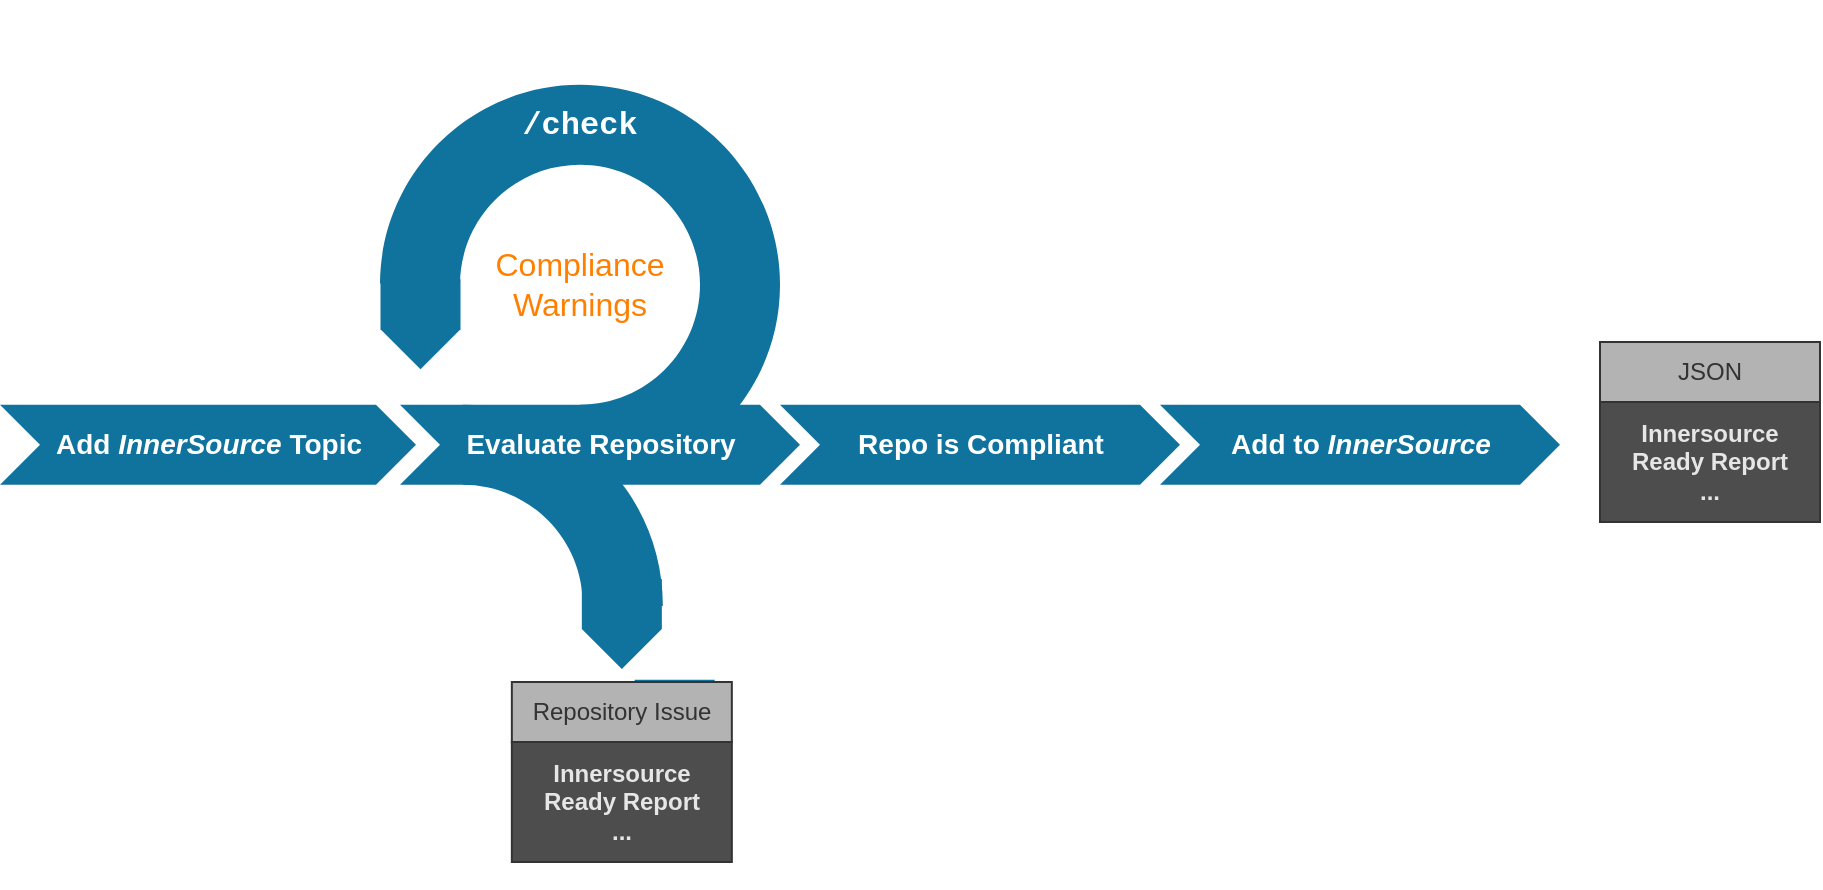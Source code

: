 <mxfile>
    <diagram name="Page-1" id="3e8102d1-ef87-2e61-34e1-82d9a586fe2e">
        <mxGraphModel dx="1091" dy="523" grid="1" gridSize="10" guides="1" tooltips="1" connect="1" arrows="1" fold="1" page="1" pageScale="1" pageWidth="1100" pageHeight="850" background="none" math="0" shadow="0">
            <root>
                <mxCell id="0"/>
                <mxCell id="1" parent="0"/>
                <mxCell id="brf7tR4pHE1us93a3u3g-14" value="" style="group" parent="1" vertex="1" connectable="0">
                    <mxGeometry x="188.579" y="39.999" width="282.843" height="442.843" as="geometry"/>
                </mxCell>
                <mxCell id="brf7tR4pHE1us93a3u3g-13" value="" style="group" parent="brf7tR4pHE1us93a3u3g-14" vertex="1" connectable="0">
                    <mxGeometry width="282.843" height="442.843" as="geometry"/>
                </mxCell>
                <mxCell id="brf7tR4pHE1us93a3u3g-2" value="" style="verticalLabelPosition=bottom;verticalAlign=top;html=1;shape=mxgraph.basic.partConcEllipse;fillColor=#10739E;strokeColor=none;startAngle=0.376;endAngle=0.125;arcWidth=0.4;rotation=135;" parent="brf7tR4pHE1us93a3u3g-13" vertex="1">
                    <mxGeometry x="41.421" y="41.421" width="200" height="200" as="geometry"/>
                </mxCell>
                <mxCell id="brf7tR4pHE1us93a3u3g-6" value="&lt;font color=&quot;#ff8000&quot;&gt;Compliance&lt;br style=&quot;font-size: 16px&quot;&gt;Warnings&lt;/font&gt;" style="text;html=1;strokeColor=none;fillColor=none;align=center;verticalAlign=middle;whiteSpace=wrap;rounded=0;fontSize=16;" parent="brf7tR4pHE1us93a3u3g-13" vertex="1">
                    <mxGeometry x="96.421" y="131.421" width="90" height="20" as="geometry"/>
                </mxCell>
                <mxCell id="brf7tR4pHE1us93a3u3g-15" value="&lt;font face=&quot;Courier New&quot;&gt;&lt;b&gt;/check&lt;/b&gt;&lt;/font&gt;" style="text;html=1;strokeColor=none;fillColor=none;align=center;verticalAlign=middle;whiteSpace=wrap;rounded=0;fontSize=16;fontColor=#FFFFFF;" parent="brf7tR4pHE1us93a3u3g-13" vertex="1">
                    <mxGeometry x="121.421" y="51.421" width="40" height="20" as="geometry"/>
                </mxCell>
                <mxCell id="28" value="" style="group" vertex="1" connectable="0" parent="brf7tR4pHE1us93a3u3g-13">
                    <mxGeometry x="-58.58" y="160" width="282.843" height="282.843" as="geometry"/>
                </mxCell>
                <mxCell id="26" value="" style="verticalLabelPosition=bottom;verticalAlign=top;html=1;shape=mxgraph.basic.partConcEllipse;fillColor=#10739E;strokeColor=none;startAngle=0.625;endAngle=0.876;arcWidth=0.4;rotation=135;" vertex="1" parent="28">
                    <mxGeometry x="41.421" y="41.421" width="200" height="200" as="geometry"/>
                </mxCell>
                <mxCell id="29" value="" style="html=1;shape=mxgraph.infographic.ribbonSimple;notch1=0;notch2=20;fillColor=#10739E;strokeColor=none;align=center;verticalAlign=middle;fontColor=#ffffff;fontSize=14;fontStyle=1;rotation=90;" vertex="1" parent="28">
                    <mxGeometry x="198.421" y="131.001" width="45" height="40" as="geometry"/>
                </mxCell>
                <mxCell id="27" value="" style="html=1;shape=mxgraph.infographic.ribbonSimple;notch1=0;notch2=20;fillColor=#10739E;strokeColor=none;align=center;verticalAlign=middle;fontColor=#ffffff;fontSize=14;fontStyle=1;rotation=90;" vertex="1" parent="28">
                    <mxGeometry x="224.841" y="181.421" width="45" height="40" as="geometry"/>
                </mxCell>
                <mxCell id="9" value="" style="group" parent="28" vertex="1" connectable="0">
                    <mxGeometry x="165.921" y="180.001" width="110" height="90" as="geometry"/>
                </mxCell>
                <mxCell id="7" value="&lt;font color=&quot;#e6e6e6&quot;&gt;&lt;span style=&quot;font-family: &amp;#34;helvetica&amp;#34; ; font-size: 12px ; font-style: normal ; font-weight: 700 ; letter-spacing: normal ; text-align: center ; text-indent: 0px ; text-transform: none ; word-spacing: 0px ; display: inline ; float: none&quot;&gt;Innersource&lt;/span&gt;&lt;br style=&quot;font-family: &amp;#34;helvetica&amp;#34; ; font-size: 12px ; font-style: normal ; font-weight: 700 ; letter-spacing: normal ; text-align: center ; text-indent: 0px ; text-transform: none ; word-spacing: 0px&quot;&gt;&lt;span style=&quot;font-family: &amp;#34;helvetica&amp;#34; ; font-size: 12px ; font-style: normal ; font-weight: 700 ; letter-spacing: normal ; text-align: center ; text-indent: 0px ; text-transform: none ; word-spacing: 0px ; display: inline ; float: none&quot;&gt;Ready Report&lt;/span&gt;&lt;br style=&quot;font-family: &amp;#34;helvetica&amp;#34; ; font-size: 12px ; font-style: normal ; font-weight: 700 ; letter-spacing: normal ; text-align: center ; text-indent: 0px ; text-transform: none ; word-spacing: 0px&quot;&gt;&lt;span style=&quot;font-family: &amp;#34;helvetica&amp;#34; ; font-size: 12px ; font-style: normal ; font-weight: 700 ; letter-spacing: normal ; text-align: center ; text-indent: 0px ; text-transform: none ; word-spacing: 0px ; display: inline ; float: none&quot;&gt;...&lt;/span&gt;&lt;/font&gt;" style="rounded=0;whiteSpace=wrap;html=1;labelBackgroundColor=none;fontColor=#99FFFF;strokeColor=#333333;fillColor=#4D4D4D;" parent="9" vertex="1">
                    <mxGeometry y="30" width="110" height="60" as="geometry"/>
                </mxCell>
                <mxCell id="8" value="&lt;font color=&quot;#333333&quot;&gt;Repository Issue&lt;/font&gt;" style="rounded=0;whiteSpace=wrap;html=1;labelBackgroundColor=none;fontColor=#E6E6E6;strokeColor=#333333;fillColor=#B3B3B3;" parent="9" vertex="1">
                    <mxGeometry width="110" height="30" as="geometry"/>
                </mxCell>
                <mxCell id="brf7tR4pHE1us93a3u3g-8" value="" style="html=1;shape=mxgraph.infographic.ribbonSimple;notch1=0;notch2=20;fillColor=#10739E;strokeColor=none;align=center;verticalAlign=middle;fontColor=#ffffff;fontSize=14;fontStyle=1;rotation=90;" parent="brf7tR4pHE1us93a3u3g-14" vertex="1">
                    <mxGeometry x="39.171" y="141.171" width="45" height="40" as="geometry"/>
                </mxCell>
                <mxCell id="brf7tR4pHE1us93a3u3g-3" value="Evaluate Repository" style="html=1;shape=mxgraph.infographic.ribbonSimple;notch1=20;notch2=20;fillColor=#10739E;strokeColor=none;align=center;verticalAlign=middle;fontColor=#ffffff;fontSize=14;fontStyle=1;" parent="1" vertex="1">
                    <mxGeometry x="240" y="241.42" width="200" height="40" as="geometry"/>
                </mxCell>
                <mxCell id="brf7tR4pHE1us93a3u3g-4" value="Repo is Compliant" style="html=1;shape=mxgraph.infographic.ribbonSimple;notch1=20;notch2=20;fillColor=#10739E;strokeColor=none;align=center;verticalAlign=middle;fontColor=#ffffff;fontSize=14;fontStyle=1;" parent="1" vertex="1">
                    <mxGeometry x="430" y="241.42" width="200" height="40" as="geometry"/>
                </mxCell>
                <mxCell id="brf7tR4pHE1us93a3u3g-5" value="Add&amp;nbsp;&lt;i&gt;InnerSource&amp;nbsp;&lt;/i&gt;Topic" style="html=1;shape=mxgraph.infographic.ribbonSimple;notch1=20;notch2=20;fillColor=#10739E;strokeColor=none;align=center;verticalAlign=middle;fontColor=#ffffff;fontSize=14;fontStyle=1;" parent="1" vertex="1">
                    <mxGeometry x="40" y="241.42" width="208" height="40" as="geometry"/>
                </mxCell>
                <mxCell id="brf7tR4pHE1us93a3u3g-12" value="Add to &lt;i&gt;InnerSource&lt;/i&gt;" style="html=1;shape=mxgraph.infographic.ribbonSimple;notch1=20;notch2=20;fillColor=#10739E;strokeColor=none;align=center;verticalAlign=middle;fontColor=#ffffff;fontSize=14;fontStyle=1;" parent="1" vertex="1">
                    <mxGeometry x="620" y="241.42" width="200" height="40" as="geometry"/>
                </mxCell>
                <mxCell id="11" value="" style="group" parent="1" vertex="1" connectable="0">
                    <mxGeometry x="840" y="210" width="110" height="90" as="geometry"/>
                </mxCell>
                <mxCell id="12" value="&lt;font&gt;&lt;span style=&quot;font-family: &amp;quot;helvetica&amp;quot; ; font-size: 12px ; font-style: normal ; font-weight: 700 ; letter-spacing: normal ; text-align: center ; text-indent: 0px ; text-transform: none ; word-spacing: 0px ; display: inline ; float: none&quot;&gt;Innersource&lt;/span&gt;&lt;br style=&quot;font-family: &amp;quot;helvetica&amp;quot; ; font-size: 12px ; font-style: normal ; font-weight: 700 ; letter-spacing: normal ; text-align: center ; text-indent: 0px ; text-transform: none ; word-spacing: 0px&quot;&gt;&lt;span style=&quot;font-family: &amp;quot;helvetica&amp;quot; ; font-size: 12px ; font-style: normal ; font-weight: 700 ; letter-spacing: normal ; text-align: center ; text-indent: 0px ; text-transform: none ; word-spacing: 0px ; display: inline ; float: none&quot;&gt;Ready Report&lt;/span&gt;&lt;br style=&quot;font-family: &amp;quot;helvetica&amp;quot; ; font-size: 12px ; font-style: normal ; font-weight: 700 ; letter-spacing: normal ; text-align: center ; text-indent: 0px ; text-transform: none ; word-spacing: 0px&quot;&gt;&lt;span style=&quot;font-family: &amp;quot;helvetica&amp;quot; ; font-size: 12px ; font-style: normal ; font-weight: 700 ; letter-spacing: normal ; text-align: center ; text-indent: 0px ; text-transform: none ; word-spacing: 0px ; display: inline ; float: none&quot;&gt;...&lt;/span&gt;&lt;/font&gt;" style="rounded=0;whiteSpace=wrap;html=1;labelBackgroundColor=none;fontColor=#E6E6E6;strokeColor=#333333;fillColor=#4D4D4D;" parent="11" vertex="1">
                    <mxGeometry y="30" width="110" height="60" as="geometry"/>
                </mxCell>
                <mxCell id="13" value="&lt;font color=&quot;#333333&quot;&gt;JSON&lt;/font&gt;" style="rounded=0;whiteSpace=wrap;html=1;labelBackgroundColor=none;fontColor=#E6E6E6;strokeColor=#333333;fillColor=#B3B3B3;" parent="11" vertex="1">
                    <mxGeometry width="110" height="30" as="geometry"/>
                </mxCell>
            </root>
        </mxGraphModel>
    </diagram>
</mxfile>